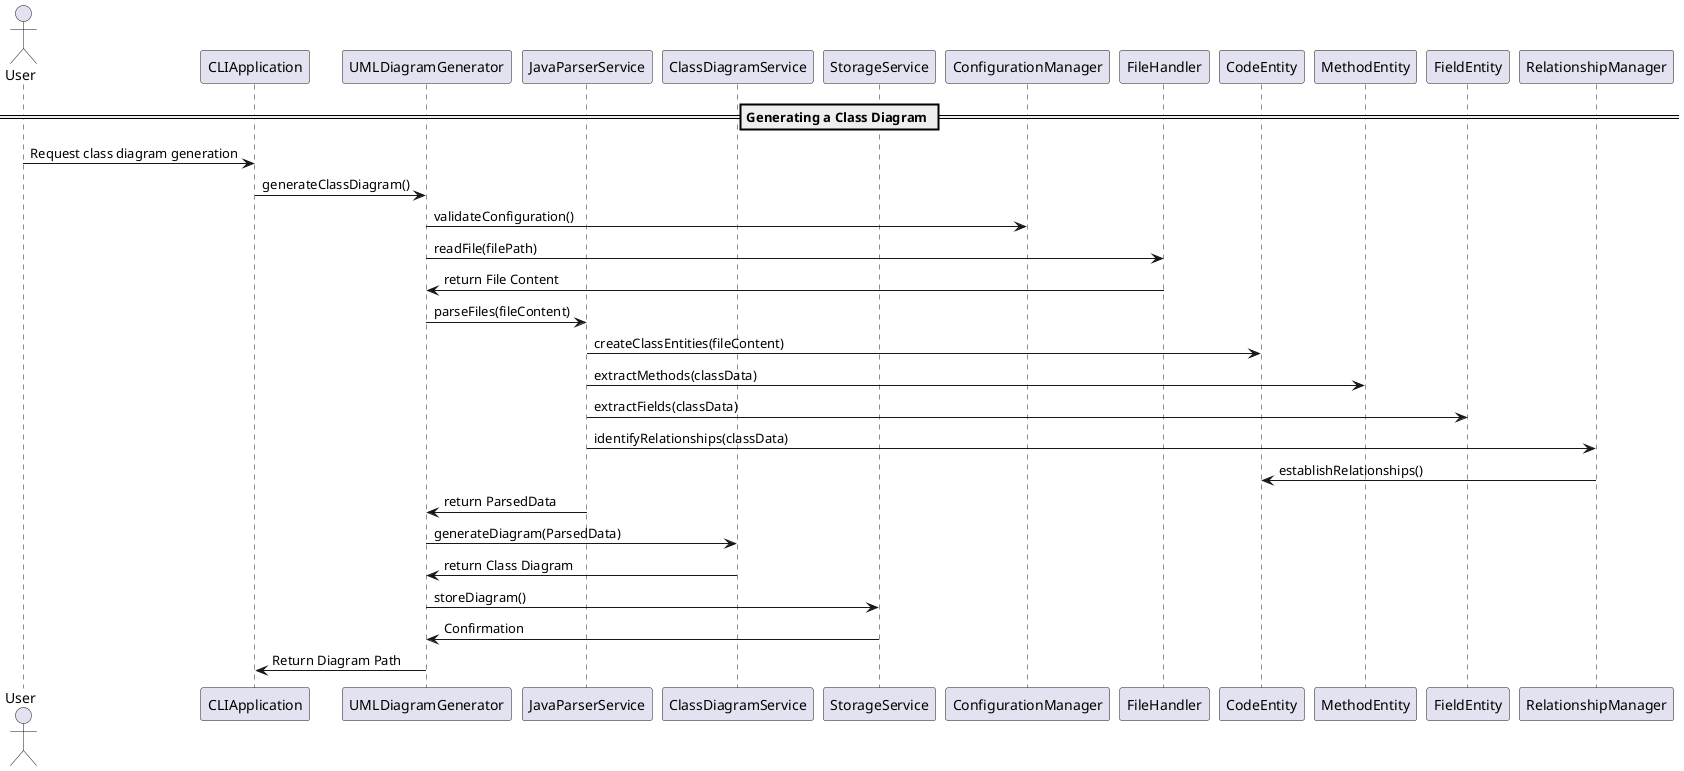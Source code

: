 @startuml

== Generating a Class Diagram ==
actor User
participant CLIApplication
participant UMLDiagramGenerator
participant JavaParserService
participant ClassDiagramService
participant StorageService
participant ConfigurationManager
participant FileHandler
participant CodeEntity
participant MethodEntity
participant FieldEntity
participant RelationshipManager

User -> CLIApplication : Request class diagram generation
CLIApplication -> UMLDiagramGenerator : generateClassDiagram()
UMLDiagramGenerator -> ConfigurationManager : validateConfiguration()
UMLDiagramGenerator -> FileHandler : readFile(filePath)
FileHandler -> UMLDiagramGenerator : return File Content
UMLDiagramGenerator -> JavaParserService : parseFiles(fileContent)
JavaParserService -> CodeEntity : createClassEntities(fileContent)
JavaParserService -> MethodEntity : extractMethods(classData)
JavaParserService -> FieldEntity : extractFields(classData)
JavaParserService -> RelationshipManager : identifyRelationships(classData)
RelationshipManager -> CodeEntity : establishRelationships()
JavaParserService -> UMLDiagramGenerator : return ParsedData
UMLDiagramGenerator -> ClassDiagramService : generateDiagram(ParsedData)
ClassDiagramService -> UMLDiagramGenerator : return Class Diagram
UMLDiagramGenerator -> StorageService : storeDiagram()
StorageService -> UMLDiagramGenerator : Confirmation
UMLDiagramGenerator -> CLIApplication : Return Diagram Path

@enduml
